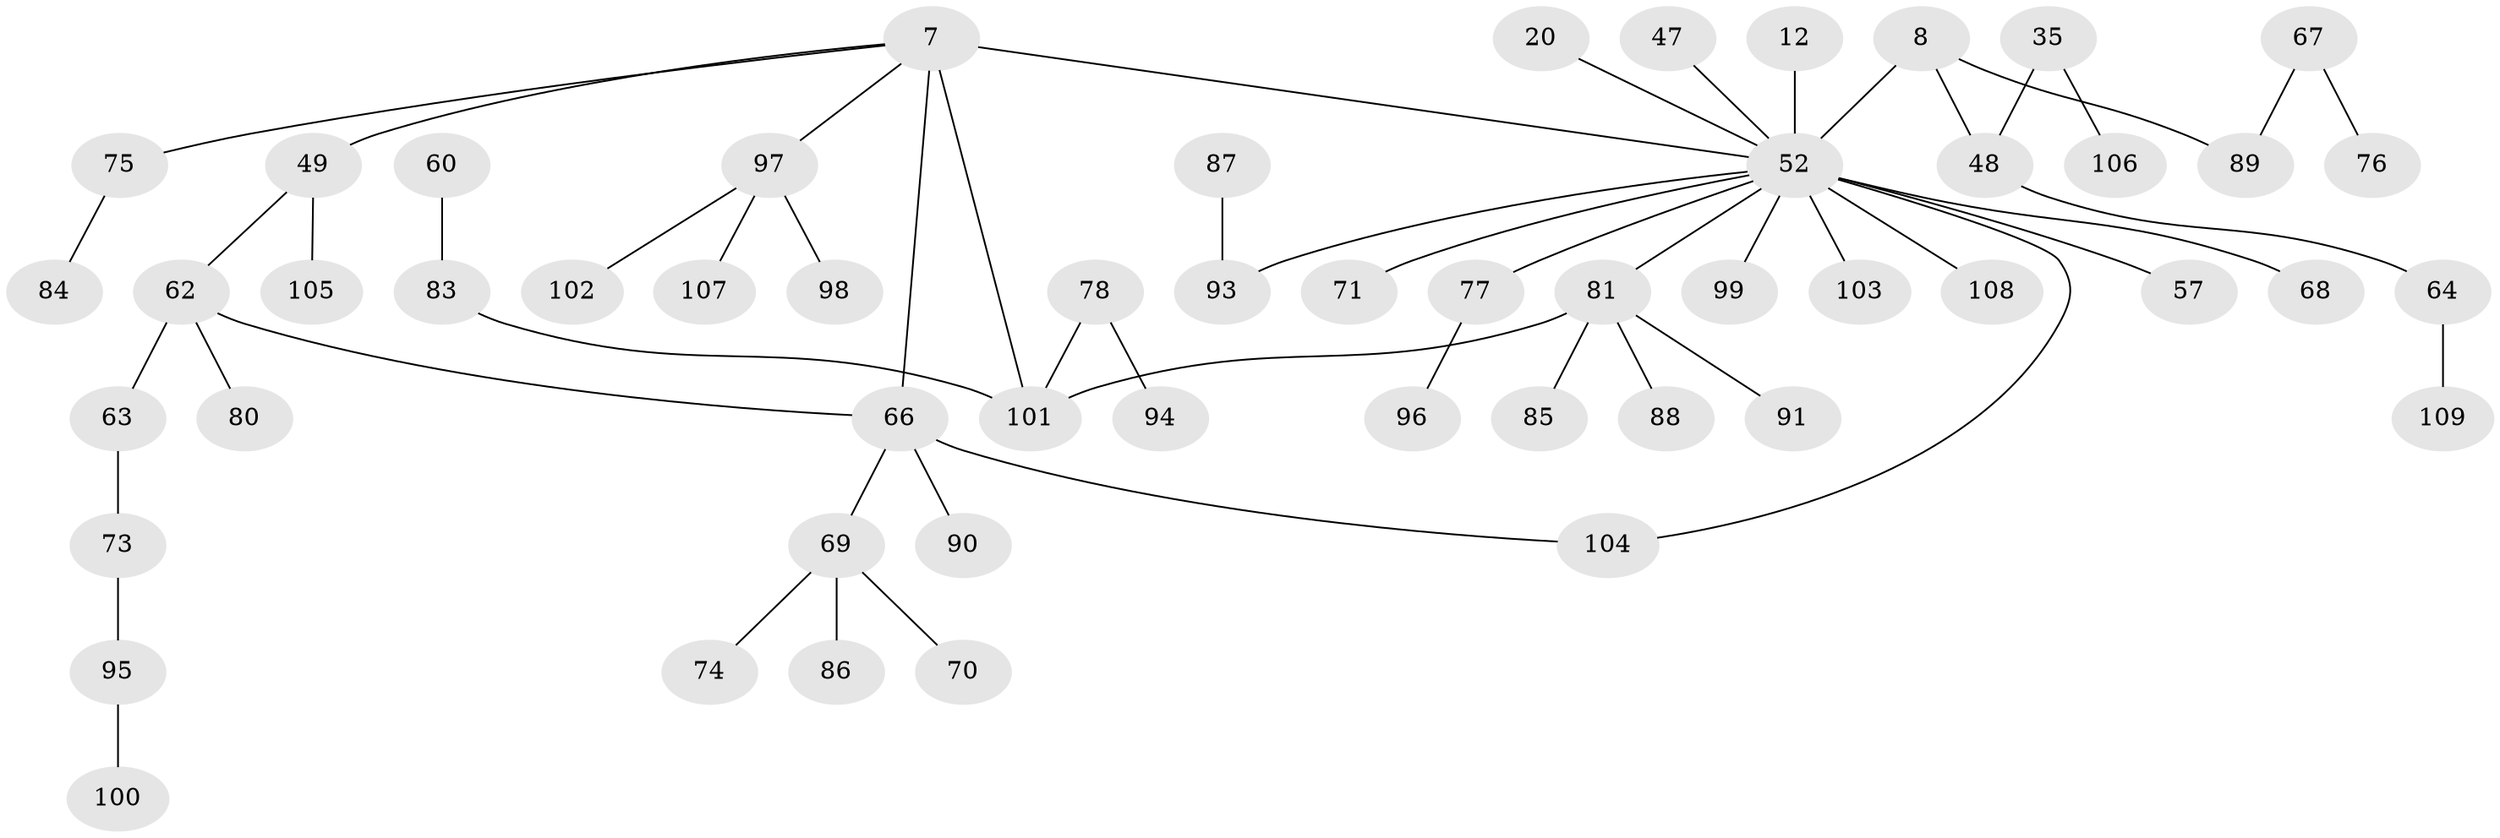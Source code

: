 // original degree distribution, {4: 0.07339449541284404, 6: 0.01834862385321101, 5: 0.03669724770642202, 2: 0.3211009174311927, 7: 0.009174311926605505, 3: 0.1559633027522936, 1: 0.3853211009174312}
// Generated by graph-tools (version 1.1) at 2025/42/03/09/25 04:42:32]
// undirected, 54 vertices, 56 edges
graph export_dot {
graph [start="1"]
  node [color=gray90,style=filled];
  7 [super="+3"];
  8 [super="+1"];
  12;
  20 [super="+5"];
  35 [super="+28+14"];
  47;
  48 [super="+9"];
  49 [super="+43"];
  52 [super="+23+38"];
  57;
  60;
  62 [super="+33+30"];
  63;
  64;
  66 [super="+32+54"];
  67;
  68;
  69;
  70;
  71 [super="+51"];
  73;
  74;
  75 [super="+13+17"];
  76;
  77 [super="+44"];
  78;
  80;
  81 [super="+72+59"];
  83 [super="+42"];
  84;
  85;
  86;
  87;
  88;
  89 [super="+65"];
  90;
  91;
  93 [super="+61"];
  94;
  95;
  96;
  97 [super="+55+11+36+15+25+50+40+79+82+92"];
  98;
  99 [super="+45"];
  100;
  101 [super="+18"];
  102;
  103 [super="+37"];
  104 [super="+10"];
  105;
  106;
  107;
  108;
  109;
  7 -- 101 [weight=2];
  7 -- 49 [weight=2];
  7 -- 75;
  7 -- 52;
  7 -- 66 [weight=2];
  7 -- 97;
  8 -- 48;
  8 -- 52 [weight=3];
  8 -- 89;
  12 -- 52;
  20 -- 52;
  35 -- 48 [weight=2];
  35 -- 106;
  47 -- 52;
  48 -- 64;
  49 -- 105;
  49 -- 62;
  52 -- 68;
  52 -- 108;
  52 -- 57;
  52 -- 104;
  52 -- 93;
  52 -- 103;
  52 -- 77;
  52 -- 99;
  52 -- 71;
  52 -- 81;
  60 -- 83;
  62 -- 63;
  62 -- 80;
  62 -- 66;
  63 -- 73;
  64 -- 109;
  66 -- 69;
  66 -- 104;
  66 -- 90;
  67 -- 76;
  67 -- 89;
  69 -- 70;
  69 -- 74;
  69 -- 86;
  73 -- 95;
  75 -- 84;
  77 -- 96;
  78 -- 94;
  78 -- 101;
  81 -- 85;
  81 -- 101;
  81 -- 88;
  81 -- 91;
  83 -- 101;
  87 -- 93;
  95 -- 100;
  97 -- 102;
  97 -- 107;
  97 -- 98;
}
